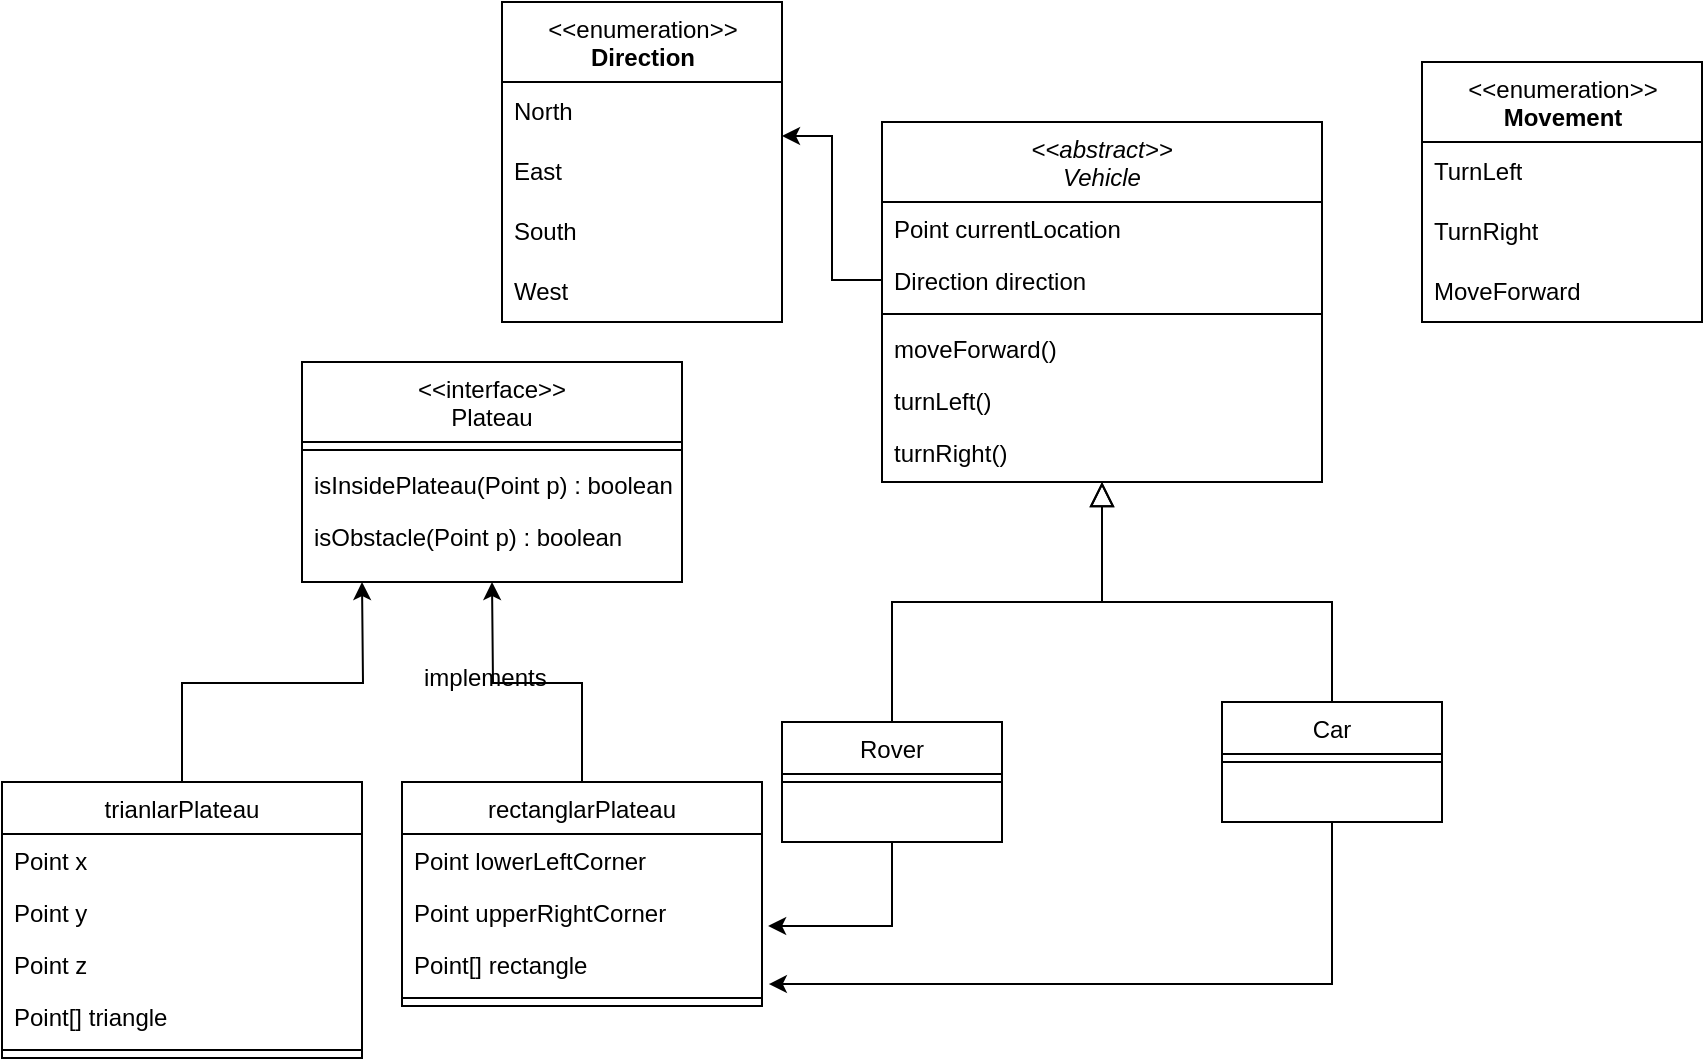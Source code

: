 <mxfile version="20.8.20" type="github">
  <diagram name="Page-1" id="ywcMCE-QKr36g4J-WtJD">
    <mxGraphModel dx="1026" dy="636" grid="1" gridSize="10" guides="1" tooltips="1" connect="1" arrows="1" fold="1" page="1" pageScale="1" pageWidth="827" pageHeight="1169" math="0" shadow="0">
      <root>
        <mxCell id="0" />
        <mxCell id="1" parent="0" />
        <mxCell id="MpTR2gEJZpCFMMT8lB9h-2" value="&lt;&lt;abstract&gt;&gt;&#xa;Vehicle" style="swimlane;fontStyle=2;align=center;verticalAlign=top;childLayout=stackLayout;horizontal=1;startSize=40;horizontalStack=0;resizeParent=1;resizeLast=0;collapsible=1;marginBottom=0;rounded=0;shadow=0;strokeWidth=1;" vertex="1" parent="1">
          <mxGeometry x="460" y="70" width="220" height="180" as="geometry">
            <mxRectangle x="220" y="60" width="160" height="26" as="alternateBounds" />
          </mxGeometry>
        </mxCell>
        <mxCell id="MpTR2gEJZpCFMMT8lB9h-3" value="Point currentLocation" style="text;align=left;verticalAlign=top;spacingLeft=4;spacingRight=4;overflow=hidden;rotatable=0;points=[[0,0.5],[1,0.5]];portConstraint=eastwest;" vertex="1" parent="MpTR2gEJZpCFMMT8lB9h-2">
          <mxGeometry y="40" width="220" height="26" as="geometry" />
        </mxCell>
        <mxCell id="MpTR2gEJZpCFMMT8lB9h-4" value="Direction direction" style="text;align=left;verticalAlign=top;spacingLeft=4;spacingRight=4;overflow=hidden;rotatable=0;points=[[0,0.5],[1,0.5]];portConstraint=eastwest;" vertex="1" parent="MpTR2gEJZpCFMMT8lB9h-2">
          <mxGeometry y="66" width="220" height="26" as="geometry" />
        </mxCell>
        <mxCell id="MpTR2gEJZpCFMMT8lB9h-5" value="" style="line;html=1;strokeWidth=1;align=left;verticalAlign=middle;spacingTop=-1;spacingLeft=3;spacingRight=3;rotatable=0;labelPosition=right;points=[];portConstraint=eastwest;" vertex="1" parent="MpTR2gEJZpCFMMT8lB9h-2">
          <mxGeometry y="92" width="220" height="8" as="geometry" />
        </mxCell>
        <mxCell id="MpTR2gEJZpCFMMT8lB9h-6" value="moveForward()&#xa;" style="text;align=left;verticalAlign=top;spacingLeft=4;spacingRight=4;overflow=hidden;rotatable=0;points=[[0,0.5],[1,0.5]];portConstraint=eastwest;" vertex="1" parent="MpTR2gEJZpCFMMT8lB9h-2">
          <mxGeometry y="100" width="220" height="26" as="geometry" />
        </mxCell>
        <mxCell id="MpTR2gEJZpCFMMT8lB9h-7" value="turnLeft()" style="text;align=left;verticalAlign=top;spacingLeft=4;spacingRight=4;overflow=hidden;rotatable=0;points=[[0,0.5],[1,0.5]];portConstraint=eastwest;" vertex="1" parent="MpTR2gEJZpCFMMT8lB9h-2">
          <mxGeometry y="126" width="220" height="26" as="geometry" />
        </mxCell>
        <mxCell id="MpTR2gEJZpCFMMT8lB9h-8" value="turnRight()" style="text;align=left;verticalAlign=top;spacingLeft=4;spacingRight=4;overflow=hidden;rotatable=0;points=[[0,0.5],[1,0.5]];portConstraint=eastwest;" vertex="1" parent="MpTR2gEJZpCFMMT8lB9h-2">
          <mxGeometry y="152" width="220" height="26" as="geometry" />
        </mxCell>
        <mxCell id="MpTR2gEJZpCFMMT8lB9h-9" style="edgeStyle=orthogonalEdgeStyle;rounded=0;orthogonalLoop=1;jettySize=auto;html=1;exitX=0.5;exitY=0;exitDx=0;exitDy=0;" edge="1" parent="1" source="MpTR2gEJZpCFMMT8lB9h-40">
          <mxGeometry relative="1" as="geometry">
            <mxPoint x="265" y="300" as="targetPoint" />
          </mxGeometry>
        </mxCell>
        <mxCell id="MpTR2gEJZpCFMMT8lB9h-10" style="edgeStyle=orthogonalEdgeStyle;rounded=0;orthogonalLoop=1;jettySize=auto;html=1;" edge="1" parent="1" source="MpTR2gEJZpCFMMT8lB9h-11">
          <mxGeometry relative="1" as="geometry">
            <mxPoint x="200" y="300" as="targetPoint" />
          </mxGeometry>
        </mxCell>
        <mxCell id="MpTR2gEJZpCFMMT8lB9h-11" value="trianlarPlateau" style="swimlane;fontStyle=0;align=center;verticalAlign=top;childLayout=stackLayout;horizontal=1;startSize=26;horizontalStack=0;resizeParent=1;resizeLast=0;collapsible=1;marginBottom=0;rounded=0;shadow=0;strokeWidth=1;" vertex="1" parent="1">
          <mxGeometry x="20" y="400" width="180" height="138" as="geometry">
            <mxRectangle x="130" y="380" width="160" height="26" as="alternateBounds" />
          </mxGeometry>
        </mxCell>
        <mxCell id="MpTR2gEJZpCFMMT8lB9h-12" value="Point x" style="text;align=left;verticalAlign=top;spacingLeft=4;spacingRight=4;overflow=hidden;rotatable=0;points=[[0,0.5],[1,0.5]];portConstraint=eastwest;" vertex="1" parent="MpTR2gEJZpCFMMT8lB9h-11">
          <mxGeometry y="26" width="180" height="26" as="geometry" />
        </mxCell>
        <mxCell id="MpTR2gEJZpCFMMT8lB9h-13" value="Point y" style="text;align=left;verticalAlign=top;spacingLeft=4;spacingRight=4;overflow=hidden;rotatable=0;points=[[0,0.5],[1,0.5]];portConstraint=eastwest;rounded=0;shadow=0;html=0;" vertex="1" parent="MpTR2gEJZpCFMMT8lB9h-11">
          <mxGeometry y="52" width="180" height="26" as="geometry" />
        </mxCell>
        <mxCell id="MpTR2gEJZpCFMMT8lB9h-14" value="Point z" style="text;align=left;verticalAlign=top;spacingLeft=4;spacingRight=4;overflow=hidden;rotatable=0;points=[[0,0.5],[1,0.5]];portConstraint=eastwest;rounded=0;shadow=0;html=0;" vertex="1" parent="MpTR2gEJZpCFMMT8lB9h-11">
          <mxGeometry y="78" width="180" height="26" as="geometry" />
        </mxCell>
        <mxCell id="MpTR2gEJZpCFMMT8lB9h-15" value="Point[] triangle" style="text;align=left;verticalAlign=top;spacingLeft=4;spacingRight=4;overflow=hidden;rotatable=0;points=[[0,0.5],[1,0.5]];portConstraint=eastwest;rounded=0;shadow=0;html=0;" vertex="1" parent="MpTR2gEJZpCFMMT8lB9h-11">
          <mxGeometry y="104" width="180" height="26" as="geometry" />
        </mxCell>
        <mxCell id="MpTR2gEJZpCFMMT8lB9h-16" value="" style="line;html=1;strokeWidth=1;align=left;verticalAlign=middle;spacingTop=-1;spacingLeft=3;spacingRight=3;rotatable=0;labelPosition=right;points=[];portConstraint=eastwest;" vertex="1" parent="MpTR2gEJZpCFMMT8lB9h-11">
          <mxGeometry y="130" width="180" height="8" as="geometry" />
        </mxCell>
        <mxCell id="MpTR2gEJZpCFMMT8lB9h-17" value="" style="endArrow=block;endSize=10;endFill=0;shadow=0;strokeWidth=1;rounded=0;edgeStyle=elbowEdgeStyle;elbow=vertical;exitX=0.5;exitY=0;exitDx=0;exitDy=0;" edge="1" parent="1" source="MpTR2gEJZpCFMMT8lB9h-37" target="MpTR2gEJZpCFMMT8lB9h-2">
          <mxGeometry width="160" relative="1" as="geometry">
            <mxPoint x="440" y="203" as="sourcePoint" />
            <mxPoint x="440" y="203" as="targetPoint" />
          </mxGeometry>
        </mxCell>
        <mxCell id="MpTR2gEJZpCFMMT8lB9h-18" style="edgeStyle=orthogonalEdgeStyle;rounded=0;orthogonalLoop=1;jettySize=auto;html=1;entryX=1.019;entryY=0.885;entryDx=0;entryDy=0;entryPerimeter=0;" edge="1" parent="1" source="MpTR2gEJZpCFMMT8lB9h-19" target="MpTR2gEJZpCFMMT8lB9h-43">
          <mxGeometry relative="1" as="geometry" />
        </mxCell>
        <mxCell id="MpTR2gEJZpCFMMT8lB9h-19" value="Car" style="swimlane;fontStyle=0;align=center;verticalAlign=top;childLayout=stackLayout;horizontal=1;startSize=26;horizontalStack=0;resizeParent=1;resizeLast=0;collapsible=1;marginBottom=0;rounded=0;shadow=0;strokeWidth=1;" vertex="1" parent="1">
          <mxGeometry x="630" y="360" width="110" height="60" as="geometry">
            <mxRectangle x="340" y="380" width="170" height="26" as="alternateBounds" />
          </mxGeometry>
        </mxCell>
        <mxCell id="MpTR2gEJZpCFMMT8lB9h-20" value="" style="line;html=1;strokeWidth=1;align=left;verticalAlign=middle;spacingTop=-1;spacingLeft=3;spacingRight=3;rotatable=0;labelPosition=right;points=[];portConstraint=eastwest;" vertex="1" parent="MpTR2gEJZpCFMMT8lB9h-19">
          <mxGeometry y="26" width="110" height="8" as="geometry" />
        </mxCell>
        <mxCell id="MpTR2gEJZpCFMMT8lB9h-21" value="" style="endArrow=block;endSize=10;endFill=0;shadow=0;strokeWidth=1;rounded=0;edgeStyle=elbowEdgeStyle;elbow=vertical;exitX=0.5;exitY=0;exitDx=0;exitDy=0;" edge="1" parent="1" source="MpTR2gEJZpCFMMT8lB9h-19">
          <mxGeometry width="160" relative="1" as="geometry">
            <mxPoint x="450" y="373" as="sourcePoint" />
            <mxPoint x="570" y="250" as="targetPoint" />
            <Array as="points">
              <mxPoint x="630" y="310" />
              <mxPoint x="610" y="310" />
            </Array>
          </mxGeometry>
        </mxCell>
        <mxCell id="MpTR2gEJZpCFMMT8lB9h-22" value="&lt;&lt;interface&gt;&gt;&#xa;Plateau" style="swimlane;fontStyle=0;align=center;verticalAlign=top;childLayout=stackLayout;horizontal=1;startSize=40;horizontalStack=0;resizeParent=1;resizeLast=0;collapsible=1;marginBottom=0;rounded=0;shadow=0;strokeWidth=1;" vertex="1" parent="1">
          <mxGeometry x="170" y="190" width="190" height="110" as="geometry">
            <mxRectangle x="550" y="140" width="160" height="26" as="alternateBounds" />
          </mxGeometry>
        </mxCell>
        <mxCell id="MpTR2gEJZpCFMMT8lB9h-23" value="" style="line;html=1;strokeWidth=1;align=left;verticalAlign=middle;spacingTop=-1;spacingLeft=3;spacingRight=3;rotatable=0;labelPosition=right;points=[];portConstraint=eastwest;" vertex="1" parent="MpTR2gEJZpCFMMT8lB9h-22">
          <mxGeometry y="40" width="190" height="8" as="geometry" />
        </mxCell>
        <mxCell id="MpTR2gEJZpCFMMT8lB9h-24" value="isInsidePlateau(Point p) : boolean" style="text;align=left;verticalAlign=top;spacingLeft=4;spacingRight=4;overflow=hidden;rotatable=0;points=[[0,0.5],[1,0.5]];portConstraint=eastwest;" vertex="1" parent="MpTR2gEJZpCFMMT8lB9h-22">
          <mxGeometry y="48" width="190" height="26" as="geometry" />
        </mxCell>
        <mxCell id="MpTR2gEJZpCFMMT8lB9h-25" value="isObstacle(Point p) : boolean" style="text;align=left;verticalAlign=top;spacingLeft=4;spacingRight=4;overflow=hidden;rotatable=0;points=[[0,0.5],[1,0.5]];portConstraint=eastwest;" vertex="1" parent="MpTR2gEJZpCFMMT8lB9h-22">
          <mxGeometry y="74" width="190" height="26" as="geometry" />
        </mxCell>
        <mxCell id="MpTR2gEJZpCFMMT8lB9h-26" value="&amp;lt;&amp;lt;enumeration&amp;gt;&amp;gt;&lt;br&gt;&lt;b&gt;Direction&lt;/b&gt;" style="swimlane;fontStyle=0;align=center;verticalAlign=top;childLayout=stackLayout;horizontal=1;startSize=40;horizontalStack=0;resizeParent=1;resizeParentMax=0;resizeLast=0;collapsible=0;marginBottom=0;html=1;" vertex="1" parent="1">
          <mxGeometry x="270" y="10" width="140" height="160" as="geometry" />
        </mxCell>
        <mxCell id="MpTR2gEJZpCFMMT8lB9h-27" value="North" style="text;html=1;strokeColor=none;fillColor=none;align=left;verticalAlign=middle;spacingLeft=4;spacingRight=4;overflow=hidden;rotatable=0;points=[[0,0.5],[1,0.5]];portConstraint=eastwest;" vertex="1" parent="MpTR2gEJZpCFMMT8lB9h-26">
          <mxGeometry y="40" width="140" height="30" as="geometry" />
        </mxCell>
        <mxCell id="MpTR2gEJZpCFMMT8lB9h-28" value="East" style="text;html=1;strokeColor=none;fillColor=none;align=left;verticalAlign=middle;spacingLeft=4;spacingRight=4;overflow=hidden;rotatable=0;points=[[0,0.5],[1,0.5]];portConstraint=eastwest;" vertex="1" parent="MpTR2gEJZpCFMMT8lB9h-26">
          <mxGeometry y="70" width="140" height="30" as="geometry" />
        </mxCell>
        <mxCell id="MpTR2gEJZpCFMMT8lB9h-29" value="South" style="text;html=1;strokeColor=none;fillColor=none;align=left;verticalAlign=middle;spacingLeft=4;spacingRight=4;overflow=hidden;rotatable=0;points=[[0,0.5],[1,0.5]];portConstraint=eastwest;" vertex="1" parent="MpTR2gEJZpCFMMT8lB9h-26">
          <mxGeometry y="100" width="140" height="30" as="geometry" />
        </mxCell>
        <mxCell id="MpTR2gEJZpCFMMT8lB9h-30" value="West" style="text;html=1;strokeColor=none;fillColor=none;align=left;verticalAlign=middle;spacingLeft=4;spacingRight=4;overflow=hidden;rotatable=0;points=[[0,0.5],[1,0.5]];portConstraint=eastwest;" vertex="1" parent="MpTR2gEJZpCFMMT8lB9h-26">
          <mxGeometry y="130" width="140" height="30" as="geometry" />
        </mxCell>
        <mxCell id="MpTR2gEJZpCFMMT8lB9h-31" style="edgeStyle=orthogonalEdgeStyle;rounded=0;orthogonalLoop=1;jettySize=auto;html=1;exitX=0;exitY=0.5;exitDx=0;exitDy=0;entryX=1;entryY=-0.1;entryDx=0;entryDy=0;entryPerimeter=0;" edge="1" parent="1" source="MpTR2gEJZpCFMMT8lB9h-4" target="MpTR2gEJZpCFMMT8lB9h-28">
          <mxGeometry relative="1" as="geometry" />
        </mxCell>
        <mxCell id="MpTR2gEJZpCFMMT8lB9h-32" value="&amp;lt;&amp;lt;enumeration&amp;gt;&amp;gt;&lt;br&gt;&lt;b&gt;Movement&lt;/b&gt;" style="swimlane;fontStyle=0;align=center;verticalAlign=top;childLayout=stackLayout;horizontal=1;startSize=40;horizontalStack=0;resizeParent=1;resizeParentMax=0;resizeLast=0;collapsible=0;marginBottom=0;html=1;" vertex="1" parent="1">
          <mxGeometry x="730" y="40" width="140" height="130" as="geometry" />
        </mxCell>
        <mxCell id="MpTR2gEJZpCFMMT8lB9h-33" value="TurnLeft" style="text;html=1;strokeColor=none;fillColor=none;align=left;verticalAlign=middle;spacingLeft=4;spacingRight=4;overflow=hidden;rotatable=0;points=[[0,0.5],[1,0.5]];portConstraint=eastwest;" vertex="1" parent="MpTR2gEJZpCFMMT8lB9h-32">
          <mxGeometry y="40" width="140" height="30" as="geometry" />
        </mxCell>
        <mxCell id="MpTR2gEJZpCFMMT8lB9h-34" value="TurnRight" style="text;html=1;strokeColor=none;fillColor=none;align=left;verticalAlign=middle;spacingLeft=4;spacingRight=4;overflow=hidden;rotatable=0;points=[[0,0.5],[1,0.5]];portConstraint=eastwest;" vertex="1" parent="MpTR2gEJZpCFMMT8lB9h-32">
          <mxGeometry y="70" width="140" height="30" as="geometry" />
        </mxCell>
        <mxCell id="MpTR2gEJZpCFMMT8lB9h-35" value="MoveForward" style="text;html=1;strokeColor=none;fillColor=none;align=left;verticalAlign=middle;spacingLeft=4;spacingRight=4;overflow=hidden;rotatable=0;points=[[0,0.5],[1,0.5]];portConstraint=eastwest;" vertex="1" parent="MpTR2gEJZpCFMMT8lB9h-32">
          <mxGeometry y="100" width="140" height="30" as="geometry" />
        </mxCell>
        <mxCell id="MpTR2gEJZpCFMMT8lB9h-36" style="edgeStyle=orthogonalEdgeStyle;rounded=0;orthogonalLoop=1;jettySize=auto;html=1;entryX=1.017;entryY=0.769;entryDx=0;entryDy=0;entryPerimeter=0;" edge="1" parent="1" source="MpTR2gEJZpCFMMT8lB9h-37" target="MpTR2gEJZpCFMMT8lB9h-42">
          <mxGeometry relative="1" as="geometry">
            <mxPoint x="200" y="473" as="targetPoint" />
          </mxGeometry>
        </mxCell>
        <mxCell id="MpTR2gEJZpCFMMT8lB9h-37" value="Rover" style="swimlane;fontStyle=0;align=center;verticalAlign=top;childLayout=stackLayout;horizontal=1;startSize=26;horizontalStack=0;resizeParent=1;resizeLast=0;collapsible=1;marginBottom=0;rounded=0;shadow=0;strokeWidth=1;" vertex="1" parent="1">
          <mxGeometry x="410" y="370" width="110" height="60" as="geometry">
            <mxRectangle x="130" y="380" width="160" height="26" as="alternateBounds" />
          </mxGeometry>
        </mxCell>
        <mxCell id="MpTR2gEJZpCFMMT8lB9h-38" value="" style="line;html=1;strokeWidth=1;align=left;verticalAlign=middle;spacingTop=-1;spacingLeft=3;spacingRight=3;rotatable=0;labelPosition=right;points=[];portConstraint=eastwest;" vertex="1" parent="MpTR2gEJZpCFMMT8lB9h-37">
          <mxGeometry y="26" width="110" height="8" as="geometry" />
        </mxCell>
        <mxCell id="MpTR2gEJZpCFMMT8lB9h-39" value="implements" style="text;align=left;verticalAlign=top;spacingLeft=4;spacingRight=4;overflow=hidden;rotatable=0;points=[[0,0.5],[1,0.5]];portConstraint=eastwest;" vertex="1" parent="1">
          <mxGeometry x="225" y="334" width="80" height="26" as="geometry" />
        </mxCell>
        <mxCell id="MpTR2gEJZpCFMMT8lB9h-40" value="rectanglarPlateau" style="swimlane;fontStyle=0;align=center;verticalAlign=top;childLayout=stackLayout;horizontal=1;startSize=26;horizontalStack=0;resizeParent=1;resizeLast=0;collapsible=1;marginBottom=0;rounded=0;shadow=0;strokeWidth=1;" vertex="1" parent="1">
          <mxGeometry x="220" y="400" width="180" height="112" as="geometry">
            <mxRectangle x="130" y="380" width="160" height="26" as="alternateBounds" />
          </mxGeometry>
        </mxCell>
        <mxCell id="MpTR2gEJZpCFMMT8lB9h-41" value="Point lowerLeftCorner" style="text;align=left;verticalAlign=top;spacingLeft=4;spacingRight=4;overflow=hidden;rotatable=0;points=[[0,0.5],[1,0.5]];portConstraint=eastwest;" vertex="1" parent="MpTR2gEJZpCFMMT8lB9h-40">
          <mxGeometry y="26" width="180" height="26" as="geometry" />
        </mxCell>
        <mxCell id="MpTR2gEJZpCFMMT8lB9h-42" value="Point upperRightCorner" style="text;align=left;verticalAlign=top;spacingLeft=4;spacingRight=4;overflow=hidden;rotatable=0;points=[[0,0.5],[1,0.5]];portConstraint=eastwest;rounded=0;shadow=0;html=0;" vertex="1" parent="MpTR2gEJZpCFMMT8lB9h-40">
          <mxGeometry y="52" width="180" height="26" as="geometry" />
        </mxCell>
        <mxCell id="MpTR2gEJZpCFMMT8lB9h-43" value="Point[] rectangle" style="text;align=left;verticalAlign=top;spacingLeft=4;spacingRight=4;overflow=hidden;rotatable=0;points=[[0,0.5],[1,0.5]];portConstraint=eastwest;rounded=0;shadow=0;html=0;" vertex="1" parent="MpTR2gEJZpCFMMT8lB9h-40">
          <mxGeometry y="78" width="180" height="26" as="geometry" />
        </mxCell>
        <mxCell id="MpTR2gEJZpCFMMT8lB9h-44" value="" style="line;html=1;strokeWidth=1;align=left;verticalAlign=middle;spacingTop=-1;spacingLeft=3;spacingRight=3;rotatable=0;labelPosition=right;points=[];portConstraint=eastwest;" vertex="1" parent="MpTR2gEJZpCFMMT8lB9h-40">
          <mxGeometry y="104" width="180" height="8" as="geometry" />
        </mxCell>
      </root>
    </mxGraphModel>
  </diagram>
</mxfile>
